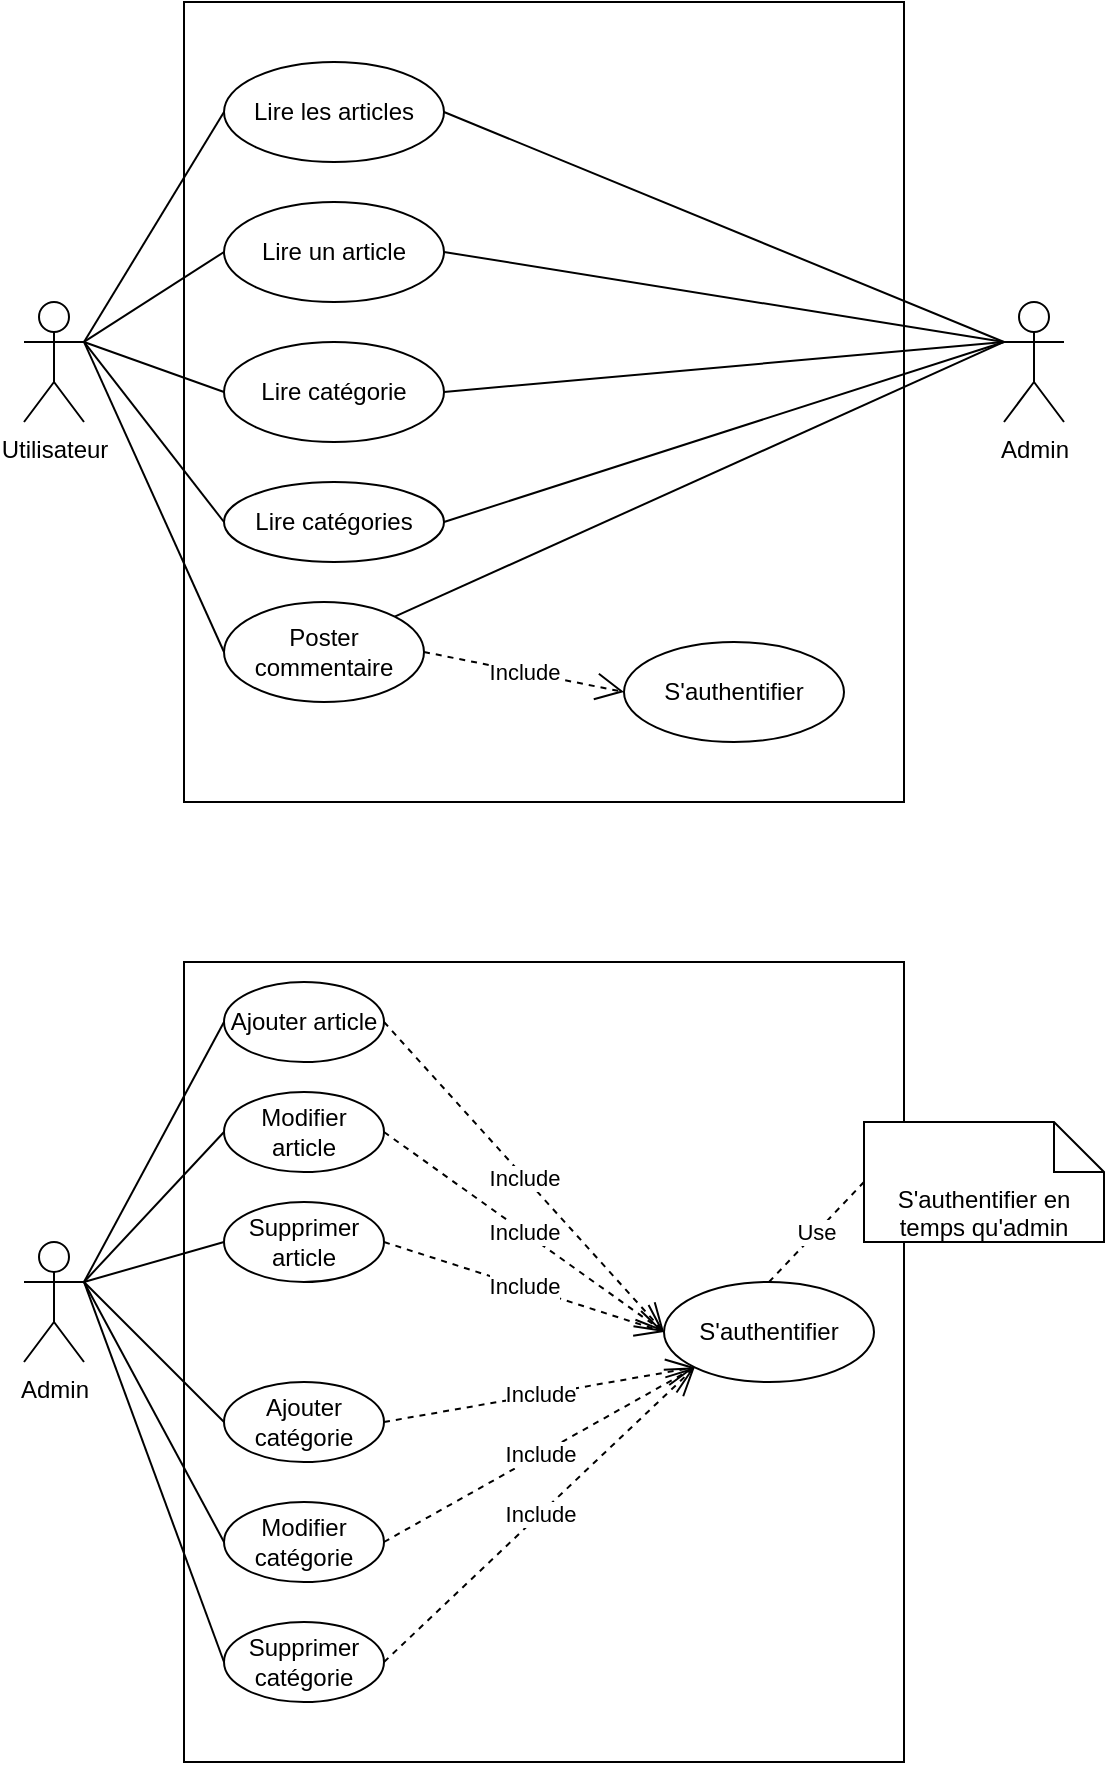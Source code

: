 <mxfile>
    <diagram id="br6BI841EiVvU-B2dHKK" name="Page-1">
        <mxGraphModel dx="621" dy="499" grid="1" gridSize="10" guides="1" tooltips="1" connect="1" arrows="1" fold="1" page="1" pageScale="1" pageWidth="827" pageHeight="1169" math="0" shadow="0">
            <root>
                <mxCell id="0"/>
                <mxCell id="1" parent="0"/>
                <mxCell id="2" value="" style="rounded=0;whiteSpace=wrap;html=1;" vertex="1" parent="1">
                    <mxGeometry x="160" y="40" width="360" height="400" as="geometry"/>
                </mxCell>
                <mxCell id="11" style="edgeStyle=none;html=1;exitX=1;exitY=0.333;exitDx=0;exitDy=0;exitPerimeter=0;entryX=0;entryY=0.5;entryDx=0;entryDy=0;endArrow=none;endFill=0;" edge="1" parent="1" source="3" target="4">
                    <mxGeometry relative="1" as="geometry"/>
                </mxCell>
                <mxCell id="12" style="edgeStyle=none;html=1;exitX=1;exitY=0.333;exitDx=0;exitDy=0;exitPerimeter=0;entryX=0;entryY=0.5;entryDx=0;entryDy=0;endArrow=none;endFill=0;" edge="1" parent="1" source="3" target="5">
                    <mxGeometry relative="1" as="geometry"/>
                </mxCell>
                <mxCell id="13" style="edgeStyle=none;html=1;exitX=1;exitY=0.333;exitDx=0;exitDy=0;exitPerimeter=0;entryX=0;entryY=0.5;entryDx=0;entryDy=0;endArrow=none;endFill=0;" edge="1" parent="1" source="3" target="6">
                    <mxGeometry relative="1" as="geometry"/>
                </mxCell>
                <mxCell id="14" style="edgeStyle=none;html=1;exitX=1;exitY=0.333;exitDx=0;exitDy=0;exitPerimeter=0;entryX=0;entryY=0.5;entryDx=0;entryDy=0;endArrow=none;endFill=0;" edge="1" parent="1" source="3" target="7">
                    <mxGeometry relative="1" as="geometry"/>
                </mxCell>
                <mxCell id="15" style="edgeStyle=none;html=1;exitX=1;exitY=0.333;exitDx=0;exitDy=0;exitPerimeter=0;entryX=0;entryY=0.5;entryDx=0;entryDy=0;endArrow=none;endFill=0;" edge="1" parent="1" source="3" target="8">
                    <mxGeometry relative="1" as="geometry"/>
                </mxCell>
                <mxCell id="3" value="Utilisateur" style="shape=umlActor;verticalLabelPosition=bottom;verticalAlign=top;html=1;outlineConnect=0;" vertex="1" parent="1">
                    <mxGeometry x="80" y="190" width="30" height="60" as="geometry"/>
                </mxCell>
                <mxCell id="4" value="Lire les articles" style="ellipse;whiteSpace=wrap;html=1;" vertex="1" parent="1">
                    <mxGeometry x="180" y="70" width="110" height="50" as="geometry"/>
                </mxCell>
                <mxCell id="5" value="Lire un article" style="ellipse;whiteSpace=wrap;html=1;" vertex="1" parent="1">
                    <mxGeometry x="180" y="140" width="110" height="50" as="geometry"/>
                </mxCell>
                <mxCell id="6" value="Lire catégorie" style="ellipse;whiteSpace=wrap;html=1;" vertex="1" parent="1">
                    <mxGeometry x="180" y="210" width="110" height="50" as="geometry"/>
                </mxCell>
                <mxCell id="7" value="Lire catégories" style="ellipse;whiteSpace=wrap;html=1;" vertex="1" parent="1">
                    <mxGeometry x="180" y="280" width="110" height="40" as="geometry"/>
                </mxCell>
                <mxCell id="8" value="Poster commentaire" style="ellipse;whiteSpace=wrap;html=1;" vertex="1" parent="1">
                    <mxGeometry x="180" y="340" width="100" height="50" as="geometry"/>
                </mxCell>
                <mxCell id="9" value="S'authentifier" style="ellipse;whiteSpace=wrap;html=1;" vertex="1" parent="1">
                    <mxGeometry x="380" y="360" width="110" height="50" as="geometry"/>
                </mxCell>
                <mxCell id="10" value="Include" style="endArrow=open;endSize=12;dashed=1;html=1;exitX=1;exitY=0.5;exitDx=0;exitDy=0;entryX=0;entryY=0.5;entryDx=0;entryDy=0;" edge="1" parent="1" source="8" target="9">
                    <mxGeometry width="160" relative="1" as="geometry">
                        <mxPoint x="240" y="250" as="sourcePoint"/>
                        <mxPoint x="400" y="250" as="targetPoint"/>
                    </mxGeometry>
                </mxCell>
                <mxCell id="18" style="edgeStyle=none;html=1;exitX=0;exitY=0.333;exitDx=0;exitDy=0;exitPerimeter=0;entryX=1;entryY=0.5;entryDx=0;entryDy=0;endArrow=none;endFill=0;" edge="1" parent="1" source="16" target="4">
                    <mxGeometry relative="1" as="geometry"/>
                </mxCell>
                <mxCell id="19" style="edgeStyle=none;html=1;exitX=0;exitY=0.333;exitDx=0;exitDy=0;exitPerimeter=0;entryX=1;entryY=0.5;entryDx=0;entryDy=0;endArrow=none;endFill=0;" edge="1" parent="1" source="16" target="5">
                    <mxGeometry relative="1" as="geometry"/>
                </mxCell>
                <mxCell id="20" style="edgeStyle=none;html=1;exitX=0;exitY=0.333;exitDx=0;exitDy=0;exitPerimeter=0;entryX=1;entryY=0.5;entryDx=0;entryDy=0;endArrow=none;endFill=0;" edge="1" parent="1" source="16" target="6">
                    <mxGeometry relative="1" as="geometry"/>
                </mxCell>
                <mxCell id="21" style="edgeStyle=none;html=1;exitX=0;exitY=0.333;exitDx=0;exitDy=0;exitPerimeter=0;entryX=1;entryY=0.5;entryDx=0;entryDy=0;endArrow=none;endFill=0;" edge="1" parent="1" source="16" target="7">
                    <mxGeometry relative="1" as="geometry"/>
                </mxCell>
                <mxCell id="22" style="edgeStyle=none;html=1;exitX=0;exitY=0.333;exitDx=0;exitDy=0;exitPerimeter=0;entryX=1;entryY=0;entryDx=0;entryDy=0;endArrow=none;endFill=0;" edge="1" parent="1" source="16" target="8">
                    <mxGeometry relative="1" as="geometry"/>
                </mxCell>
                <mxCell id="16" value="Admin" style="shape=umlActor;verticalLabelPosition=bottom;verticalAlign=top;html=1;" vertex="1" parent="1">
                    <mxGeometry x="570" y="190" width="30" height="60" as="geometry"/>
                </mxCell>
                <mxCell id="23" value="" style="rounded=0;whiteSpace=wrap;html=1;" vertex="1" parent="1">
                    <mxGeometry x="160" y="520" width="360" height="400" as="geometry"/>
                </mxCell>
                <mxCell id="31" style="edgeStyle=none;html=1;exitX=1;exitY=0.333;exitDx=0;exitDy=0;exitPerimeter=0;entryX=0;entryY=0.5;entryDx=0;entryDy=0;endArrow=none;endFill=0;" edge="1" parent="1" source="24" target="25">
                    <mxGeometry relative="1" as="geometry"/>
                </mxCell>
                <mxCell id="32" style="edgeStyle=none;html=1;exitX=1;exitY=0.333;exitDx=0;exitDy=0;exitPerimeter=0;entryX=0;entryY=0.5;entryDx=0;entryDy=0;endArrow=none;endFill=0;" edge="1" parent="1" source="24" target="26">
                    <mxGeometry relative="1" as="geometry"/>
                </mxCell>
                <mxCell id="33" style="edgeStyle=none;html=1;exitX=1;exitY=0.333;exitDx=0;exitDy=0;exitPerimeter=0;entryX=0;entryY=0.5;entryDx=0;entryDy=0;endArrow=none;endFill=0;" edge="1" parent="1" source="24" target="27">
                    <mxGeometry relative="1" as="geometry"/>
                </mxCell>
                <mxCell id="34" style="edgeStyle=none;html=1;exitX=1;exitY=0.333;exitDx=0;exitDy=0;exitPerimeter=0;entryX=0;entryY=0.5;entryDx=0;entryDy=0;endArrow=none;endFill=0;" edge="1" parent="1" source="24" target="28">
                    <mxGeometry relative="1" as="geometry"/>
                </mxCell>
                <mxCell id="35" style="edgeStyle=none;html=1;exitX=1;exitY=0.333;exitDx=0;exitDy=0;exitPerimeter=0;entryX=0;entryY=0.5;entryDx=0;entryDy=0;endArrow=none;endFill=0;" edge="1" parent="1" source="24" target="29">
                    <mxGeometry relative="1" as="geometry"/>
                </mxCell>
                <mxCell id="36" style="edgeStyle=none;html=1;exitX=1;exitY=0.333;exitDx=0;exitDy=0;exitPerimeter=0;entryX=0;entryY=0.5;entryDx=0;entryDy=0;endArrow=none;endFill=0;" edge="1" parent="1" source="24" target="30">
                    <mxGeometry relative="1" as="geometry"/>
                </mxCell>
                <mxCell id="24" value="Admin" style="shape=umlActor;verticalLabelPosition=bottom;verticalAlign=top;html=1;outlineConnect=0;" vertex="1" parent="1">
                    <mxGeometry x="80" y="660" width="30" height="60" as="geometry"/>
                </mxCell>
                <mxCell id="25" value="Ajouter article" style="ellipse;whiteSpace=wrap;html=1;" vertex="1" parent="1">
                    <mxGeometry x="180" y="530" width="80" height="40" as="geometry"/>
                </mxCell>
                <mxCell id="26" value="Modifier article" style="ellipse;whiteSpace=wrap;html=1;" vertex="1" parent="1">
                    <mxGeometry x="180" y="585" width="80" height="40" as="geometry"/>
                </mxCell>
                <mxCell id="27" value="Supprimer article" style="ellipse;whiteSpace=wrap;html=1;" vertex="1" parent="1">
                    <mxGeometry x="180" y="640" width="80" height="40" as="geometry"/>
                </mxCell>
                <mxCell id="28" value="Ajouter catégorie" style="ellipse;whiteSpace=wrap;html=1;" vertex="1" parent="1">
                    <mxGeometry x="180" y="730" width="80" height="40" as="geometry"/>
                </mxCell>
                <mxCell id="29" value="Modifier catégorie" style="ellipse;whiteSpace=wrap;html=1;" vertex="1" parent="1">
                    <mxGeometry x="180" y="790" width="80" height="40" as="geometry"/>
                </mxCell>
                <mxCell id="30" value="Supprimer catégorie" style="ellipse;whiteSpace=wrap;html=1;" vertex="1" parent="1">
                    <mxGeometry x="180" y="850" width="80" height="40" as="geometry"/>
                </mxCell>
                <mxCell id="37" value="S'authentifier" style="ellipse;whiteSpace=wrap;html=1;" vertex="1" parent="1">
                    <mxGeometry x="400" y="680" width="105" height="50" as="geometry"/>
                </mxCell>
                <mxCell id="38" value="S'authentifier en temps qu'admin" style="shape=note2;boundedLbl=1;whiteSpace=wrap;html=1;size=25;verticalAlign=top;align=center;" vertex="1" parent="1">
                    <mxGeometry x="500" y="600" width="120" height="60" as="geometry"/>
                </mxCell>
                <mxCell id="39" value="Use" style="endArrow=none;endSize=12;dashed=1;html=1;exitX=0.5;exitY=0;exitDx=0;exitDy=0;entryX=0;entryY=0.5;entryDx=0;entryDy=0;entryPerimeter=0;endFill=0;" edge="1" parent="1" source="37" target="38">
                    <mxGeometry width="160" relative="1" as="geometry">
                        <mxPoint x="490" y="780" as="sourcePoint"/>
                        <mxPoint x="650" y="780" as="targetPoint"/>
                    </mxGeometry>
                </mxCell>
                <mxCell id="40" value="Include" style="endArrow=open;endSize=12;dashed=1;html=1;exitX=1;exitY=0.5;exitDx=0;exitDy=0;entryX=0;entryY=0.5;entryDx=0;entryDy=0;" edge="1" parent="1" source="25" target="37">
                    <mxGeometry width="160" relative="1" as="geometry">
                        <mxPoint x="280" y="610" as="sourcePoint"/>
                        <mxPoint x="440" y="610" as="targetPoint"/>
                    </mxGeometry>
                </mxCell>
                <mxCell id="41" value="Include" style="endArrow=open;endSize=12;dashed=1;html=1;exitX=1;exitY=0.5;exitDx=0;exitDy=0;entryX=0;entryY=0.5;entryDx=0;entryDy=0;" edge="1" parent="1" source="26" target="37">
                    <mxGeometry width="160" relative="1" as="geometry">
                        <mxPoint x="270" y="560" as="sourcePoint"/>
                        <mxPoint x="400" y="700" as="targetPoint"/>
                    </mxGeometry>
                </mxCell>
                <mxCell id="42" value="Include" style="endArrow=open;endSize=12;dashed=1;html=1;exitX=1;exitY=0.5;exitDx=0;exitDy=0;entryX=0;entryY=0.5;entryDx=0;entryDy=0;" edge="1" parent="1" source="27" target="37">
                    <mxGeometry width="160" relative="1" as="geometry">
                        <mxPoint x="270" y="615" as="sourcePoint"/>
                        <mxPoint x="410" y="715" as="targetPoint"/>
                    </mxGeometry>
                </mxCell>
                <mxCell id="43" value="Include" style="endArrow=open;endSize=12;dashed=1;html=1;exitX=1;exitY=0.5;exitDx=0;exitDy=0;entryX=0;entryY=1;entryDx=0;entryDy=0;" edge="1" parent="1" source="28" target="37">
                    <mxGeometry width="160" relative="1" as="geometry">
                        <mxPoint x="270" y="670" as="sourcePoint"/>
                        <mxPoint x="410" y="715" as="targetPoint"/>
                    </mxGeometry>
                </mxCell>
                <mxCell id="44" value="Include" style="endArrow=open;endSize=12;dashed=1;html=1;exitX=1;exitY=0.5;exitDx=0;exitDy=0;entryX=0;entryY=1;entryDx=0;entryDy=0;" edge="1" parent="1" source="29" target="37">
                    <mxGeometry width="160" relative="1" as="geometry">
                        <mxPoint x="270" y="760" as="sourcePoint"/>
                        <mxPoint x="425.555" y="732.762" as="targetPoint"/>
                    </mxGeometry>
                </mxCell>
                <mxCell id="45" value="Include" style="endArrow=open;endSize=12;dashed=1;html=1;exitX=1;exitY=0.5;exitDx=0;exitDy=0;entryX=0;entryY=1;entryDx=0;entryDy=0;" edge="1" parent="1" source="30" target="37">
                    <mxGeometry width="160" relative="1" as="geometry">
                        <mxPoint x="270" y="820" as="sourcePoint"/>
                        <mxPoint x="425.555" y="732.762" as="targetPoint"/>
                    </mxGeometry>
                </mxCell>
            </root>
        </mxGraphModel>
    </diagram>
</mxfile>